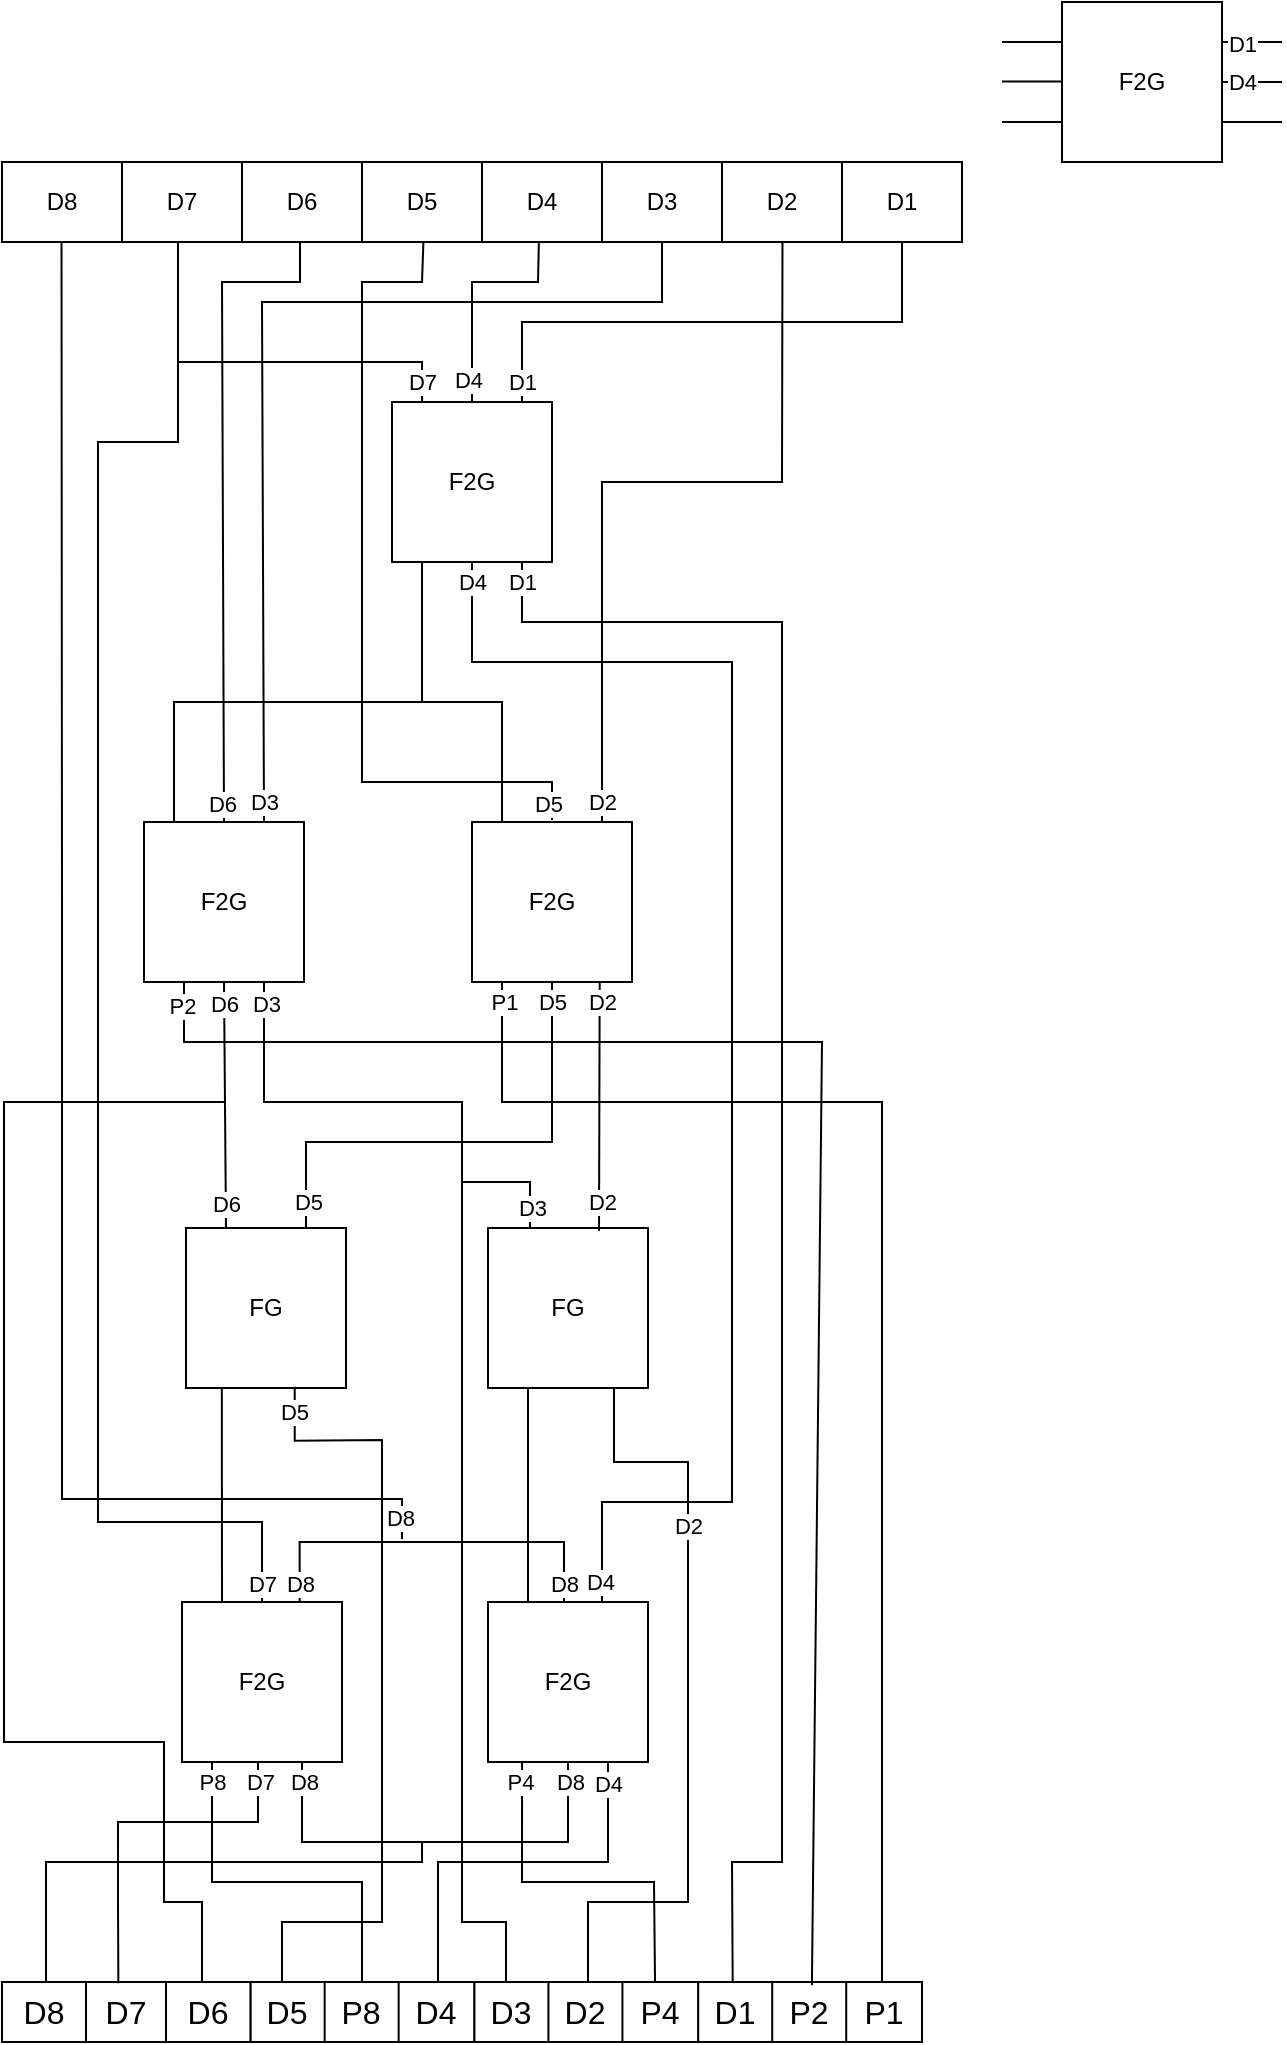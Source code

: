 <mxfile version="25.0.3">
  <diagram name="Page-1" id="fNQSDi-6R5eK7XQsokTD">
    <mxGraphModel dx="1235" dy="681" grid="1" gridSize="10" guides="1" tooltips="1" connect="1" arrows="1" fold="1" page="1" pageScale="1" pageWidth="850" pageHeight="1100" math="0" shadow="0">
      <root>
        <mxCell id="0" />
        <mxCell id="1" parent="0" />
        <mxCell id="G0EZGJF396JuAqTIfjui-15" value="" style="group" vertex="1" connectable="0" parent="1">
          <mxGeometry x="650" y="40" width="140" height="80" as="geometry" />
        </mxCell>
        <mxCell id="G0EZGJF396JuAqTIfjui-11" value="" style="group" vertex="1" connectable="0" parent="G0EZGJF396JuAqTIfjui-15">
          <mxGeometry x="30" width="110" height="80" as="geometry" />
        </mxCell>
        <mxCell id="G0EZGJF396JuAqTIfjui-8" value="" style="group" vertex="1" connectable="0" parent="G0EZGJF396JuAqTIfjui-11">
          <mxGeometry width="110" height="80" as="geometry" />
        </mxCell>
        <mxCell id="G0EZGJF396JuAqTIfjui-1" value="F2G" style="whiteSpace=wrap;html=1;aspect=fixed;" vertex="1" parent="G0EZGJF396JuAqTIfjui-8">
          <mxGeometry width="80" height="80" as="geometry" />
        </mxCell>
        <mxCell id="G0EZGJF396JuAqTIfjui-7" value="" style="endArrow=none;html=1;rounded=0;exitX=1;exitY=0.25;exitDx=0;exitDy=0;" edge="1" parent="G0EZGJF396JuAqTIfjui-8" source="G0EZGJF396JuAqTIfjui-1">
          <mxGeometry width="50" height="50" relative="1" as="geometry">
            <mxPoint x="130" y="100" as="sourcePoint" />
            <mxPoint x="110" y="20" as="targetPoint" />
          </mxGeometry>
        </mxCell>
        <mxCell id="G0EZGJF396JuAqTIfjui-22" value="D1" style="edgeLabel;html=1;align=center;verticalAlign=middle;resizable=0;points=[];" vertex="1" connectable="0" parent="G0EZGJF396JuAqTIfjui-7">
          <mxGeometry x="-0.195" y="-1" relative="1" as="geometry">
            <mxPoint x="-2" as="offset" />
          </mxGeometry>
        </mxCell>
        <mxCell id="G0EZGJF396JuAqTIfjui-9" value="" style="endArrow=none;html=1;rounded=0;exitX=1;exitY=0.75;exitDx=0;exitDy=0;" edge="1" parent="G0EZGJF396JuAqTIfjui-11" source="G0EZGJF396JuAqTIfjui-1">
          <mxGeometry width="50" height="50" relative="1" as="geometry">
            <mxPoint x="150" y="100" as="sourcePoint" />
            <mxPoint x="110" y="60" as="targetPoint" />
          </mxGeometry>
        </mxCell>
        <mxCell id="G0EZGJF396JuAqTIfjui-10" value="" style="endArrow=none;html=1;rounded=0;exitX=1;exitY=0.5;exitDx=0;exitDy=0;" edge="1" parent="G0EZGJF396JuAqTIfjui-11" source="G0EZGJF396JuAqTIfjui-1">
          <mxGeometry width="50" height="50" relative="1" as="geometry">
            <mxPoint x="150" y="100" as="sourcePoint" />
            <mxPoint x="110" y="40" as="targetPoint" />
          </mxGeometry>
        </mxCell>
        <mxCell id="G0EZGJF396JuAqTIfjui-23" value="D4" style="edgeLabel;html=1;align=center;verticalAlign=middle;resizable=0;points=[];" vertex="1" connectable="0" parent="G0EZGJF396JuAqTIfjui-10">
          <mxGeometry x="0.072" relative="1" as="geometry">
            <mxPoint x="-6" as="offset" />
          </mxGeometry>
        </mxCell>
        <mxCell id="G0EZGJF396JuAqTIfjui-12" value="" style="endArrow=none;html=1;rounded=0;entryX=0;entryY=0.25;entryDx=0;entryDy=0;" edge="1" parent="G0EZGJF396JuAqTIfjui-15" target="G0EZGJF396JuAqTIfjui-1">
          <mxGeometry width="50" height="50" relative="1" as="geometry">
            <mxPoint y="20" as="sourcePoint" />
            <mxPoint x="20" y="15" as="targetPoint" />
          </mxGeometry>
        </mxCell>
        <mxCell id="G0EZGJF396JuAqTIfjui-13" value="" style="endArrow=none;html=1;rounded=0;entryX=0;entryY=0.25;entryDx=0;entryDy=0;" edge="1" parent="G0EZGJF396JuAqTIfjui-15">
          <mxGeometry width="50" height="50" relative="1" as="geometry">
            <mxPoint y="39.71" as="sourcePoint" />
            <mxPoint x="30" y="39.71" as="targetPoint" />
          </mxGeometry>
        </mxCell>
        <mxCell id="G0EZGJF396JuAqTIfjui-14" value="" style="endArrow=none;html=1;rounded=0;entryX=0;entryY=0.25;entryDx=0;entryDy=0;" edge="1" parent="G0EZGJF396JuAqTIfjui-15">
          <mxGeometry width="50" height="50" relative="1" as="geometry">
            <mxPoint y="60" as="sourcePoint" />
            <mxPoint x="30" y="60" as="targetPoint" />
          </mxGeometry>
        </mxCell>
        <mxCell id="G0EZGJF396JuAqTIfjui-109" value="" style="group" vertex="1" connectable="0" parent="1">
          <mxGeometry x="150" y="1030" width="460" height="30" as="geometry" />
        </mxCell>
        <mxCell id="G0EZGJF396JuAqTIfjui-95" value="" style="group" vertex="1" connectable="0" parent="G0EZGJF396JuAqTIfjui-109">
          <mxGeometry width="348.108" height="30" as="geometry" />
        </mxCell>
        <mxCell id="G0EZGJF396JuAqTIfjui-81" value="" style="group" vertex="1" connectable="0" parent="G0EZGJF396JuAqTIfjui-95">
          <mxGeometry width="236.216" height="30" as="geometry" />
        </mxCell>
        <mxCell id="G0EZGJF396JuAqTIfjui-42" value="" style="shape=table;startSize=0;container=1;collapsible=0;childLayout=tableLayout;fontSize=16;" vertex="1" parent="G0EZGJF396JuAqTIfjui-81">
          <mxGeometry width="124.324" height="30" as="geometry" />
        </mxCell>
        <mxCell id="G0EZGJF396JuAqTIfjui-43" value="" style="shape=tableRow;horizontal=0;startSize=0;swimlaneHead=0;swimlaneBody=0;strokeColor=inherit;top=0;left=0;bottom=0;right=0;collapsible=0;dropTarget=0;fillColor=none;points=[[0,0.5],[1,0.5]];portConstraint=eastwest;fontSize=16;" vertex="1" parent="G0EZGJF396JuAqTIfjui-42">
          <mxGeometry width="124.324" height="30" as="geometry" />
        </mxCell>
        <mxCell id="G0EZGJF396JuAqTIfjui-44" value="D8" style="shape=partialRectangle;html=1;whiteSpace=wrap;connectable=0;strokeColor=inherit;overflow=hidden;fillColor=none;top=0;left=0;bottom=0;right=0;pointerEvents=1;fontSize=16;" vertex="1" parent="G0EZGJF396JuAqTIfjui-43">
          <mxGeometry width="42" height="30" as="geometry">
            <mxRectangle width="42" height="30" as="alternateBounds" />
          </mxGeometry>
        </mxCell>
        <mxCell id="G0EZGJF396JuAqTIfjui-45" value="D7" style="shape=partialRectangle;html=1;whiteSpace=wrap;connectable=0;strokeColor=inherit;overflow=hidden;fillColor=none;top=0;left=0;bottom=0;right=0;pointerEvents=1;fontSize=16;" vertex="1" parent="G0EZGJF396JuAqTIfjui-43">
          <mxGeometry x="42" width="40" height="30" as="geometry">
            <mxRectangle width="40" height="30" as="alternateBounds" />
          </mxGeometry>
        </mxCell>
        <mxCell id="G0EZGJF396JuAqTIfjui-46" value="D6" style="shape=partialRectangle;html=1;whiteSpace=wrap;connectable=0;strokeColor=inherit;overflow=hidden;fillColor=none;top=0;left=0;bottom=0;right=0;pointerEvents=1;fontSize=16;" vertex="1" parent="G0EZGJF396JuAqTIfjui-43">
          <mxGeometry x="82" width="42" height="30" as="geometry">
            <mxRectangle width="42" height="30" as="alternateBounds" />
          </mxGeometry>
        </mxCell>
        <mxCell id="G0EZGJF396JuAqTIfjui-68" value="" style="shape=table;startSize=0;container=1;collapsible=0;childLayout=tableLayout;fontSize=16;" vertex="1" parent="G0EZGJF396JuAqTIfjui-81">
          <mxGeometry x="124.324" width="111.892" height="30" as="geometry" />
        </mxCell>
        <mxCell id="G0EZGJF396JuAqTIfjui-69" value="" style="shape=tableRow;horizontal=0;startSize=0;swimlaneHead=0;swimlaneBody=0;strokeColor=inherit;top=0;left=0;bottom=0;right=0;collapsible=0;dropTarget=0;fillColor=none;points=[[0,0.5],[1,0.5]];portConstraint=eastwest;fontSize=16;" vertex="1" parent="G0EZGJF396JuAqTIfjui-68">
          <mxGeometry width="111.892" height="30" as="geometry" />
        </mxCell>
        <mxCell id="G0EZGJF396JuAqTIfjui-70" value="D5" style="shape=partialRectangle;html=1;whiteSpace=wrap;connectable=0;strokeColor=inherit;overflow=hidden;fillColor=none;top=0;left=0;bottom=0;right=0;pointerEvents=1;fontSize=16;" vertex="1" parent="G0EZGJF396JuAqTIfjui-69">
          <mxGeometry width="37" height="30" as="geometry">
            <mxRectangle width="37" height="30" as="alternateBounds" />
          </mxGeometry>
        </mxCell>
        <mxCell id="G0EZGJF396JuAqTIfjui-71" value="P8" style="shape=partialRectangle;html=1;whiteSpace=wrap;connectable=0;strokeColor=inherit;overflow=hidden;fillColor=none;top=0;left=0;bottom=0;right=0;pointerEvents=1;fontSize=16;" vertex="1" parent="G0EZGJF396JuAqTIfjui-69">
          <mxGeometry x="37" width="37" height="30" as="geometry">
            <mxRectangle width="37" height="30" as="alternateBounds" />
          </mxGeometry>
        </mxCell>
        <mxCell id="G0EZGJF396JuAqTIfjui-72" value="D4" style="shape=partialRectangle;html=1;whiteSpace=wrap;connectable=0;strokeColor=inherit;overflow=hidden;fillColor=none;top=0;left=0;bottom=0;right=0;pointerEvents=1;fontSize=16;" vertex="1" parent="G0EZGJF396JuAqTIfjui-69">
          <mxGeometry x="74" width="38" height="30" as="geometry">
            <mxRectangle width="38" height="30" as="alternateBounds" />
          </mxGeometry>
        </mxCell>
        <mxCell id="G0EZGJF396JuAqTIfjui-82" value="" style="shape=table;startSize=0;container=1;collapsible=0;childLayout=tableLayout;fontSize=16;" vertex="1" parent="G0EZGJF396JuAqTIfjui-95">
          <mxGeometry x="236.216" width="111.892" height="30" as="geometry" />
        </mxCell>
        <mxCell id="G0EZGJF396JuAqTIfjui-83" value="" style="shape=tableRow;horizontal=0;startSize=0;swimlaneHead=0;swimlaneBody=0;strokeColor=inherit;top=0;left=0;bottom=0;right=0;collapsible=0;dropTarget=0;fillColor=none;points=[[0,0.5],[1,0.5]];portConstraint=eastwest;fontSize=16;" vertex="1" parent="G0EZGJF396JuAqTIfjui-82">
          <mxGeometry width="111.892" height="30" as="geometry" />
        </mxCell>
        <mxCell id="G0EZGJF396JuAqTIfjui-84" value="D3" style="shape=partialRectangle;html=1;whiteSpace=wrap;connectable=0;strokeColor=inherit;overflow=hidden;fillColor=none;top=0;left=0;bottom=0;right=0;pointerEvents=1;fontSize=16;" vertex="1" parent="G0EZGJF396JuAqTIfjui-83">
          <mxGeometry width="37" height="30" as="geometry">
            <mxRectangle width="37" height="30" as="alternateBounds" />
          </mxGeometry>
        </mxCell>
        <mxCell id="G0EZGJF396JuAqTIfjui-85" value="D2" style="shape=partialRectangle;html=1;whiteSpace=wrap;connectable=0;strokeColor=inherit;overflow=hidden;fillColor=none;top=0;left=0;bottom=0;right=0;pointerEvents=1;fontSize=16;" vertex="1" parent="G0EZGJF396JuAqTIfjui-83">
          <mxGeometry x="37" width="37" height="30" as="geometry">
            <mxRectangle width="37" height="30" as="alternateBounds" />
          </mxGeometry>
        </mxCell>
        <mxCell id="G0EZGJF396JuAqTIfjui-86" value="P4" style="shape=partialRectangle;html=1;whiteSpace=wrap;connectable=0;strokeColor=inherit;overflow=hidden;fillColor=none;top=0;left=0;bottom=0;right=0;pointerEvents=1;fontSize=16;" vertex="1" parent="G0EZGJF396JuAqTIfjui-83">
          <mxGeometry x="74" width="38" height="30" as="geometry">
            <mxRectangle width="38" height="30" as="alternateBounds" />
          </mxGeometry>
        </mxCell>
        <mxCell id="G0EZGJF396JuAqTIfjui-96" value="" style="shape=table;startSize=0;container=1;collapsible=0;childLayout=tableLayout;fontSize=16;" vertex="1" parent="G0EZGJF396JuAqTIfjui-109">
          <mxGeometry x="348.108" width="111.892" height="30" as="geometry" />
        </mxCell>
        <mxCell id="G0EZGJF396JuAqTIfjui-97" value="" style="shape=tableRow;horizontal=0;startSize=0;swimlaneHead=0;swimlaneBody=0;strokeColor=inherit;top=0;left=0;bottom=0;right=0;collapsible=0;dropTarget=0;fillColor=none;points=[[0,0.5],[1,0.5]];portConstraint=eastwest;fontSize=16;" vertex="1" parent="G0EZGJF396JuAqTIfjui-96">
          <mxGeometry width="111.892" height="30" as="geometry" />
        </mxCell>
        <mxCell id="G0EZGJF396JuAqTIfjui-98" value="D1" style="shape=partialRectangle;html=1;whiteSpace=wrap;connectable=0;strokeColor=inherit;overflow=hidden;fillColor=none;top=0;left=0;bottom=0;right=0;pointerEvents=1;fontSize=16;" vertex="1" parent="G0EZGJF396JuAqTIfjui-97">
          <mxGeometry width="37" height="30" as="geometry">
            <mxRectangle width="37" height="30" as="alternateBounds" />
          </mxGeometry>
        </mxCell>
        <mxCell id="G0EZGJF396JuAqTIfjui-99" value="P2" style="shape=partialRectangle;html=1;whiteSpace=wrap;connectable=0;strokeColor=inherit;overflow=hidden;fillColor=none;top=0;left=0;bottom=0;right=0;pointerEvents=1;fontSize=16;" vertex="1" parent="G0EZGJF396JuAqTIfjui-97">
          <mxGeometry x="37" width="37" height="30" as="geometry">
            <mxRectangle width="37" height="30" as="alternateBounds" />
          </mxGeometry>
        </mxCell>
        <mxCell id="G0EZGJF396JuAqTIfjui-100" value="P1" style="shape=partialRectangle;html=1;whiteSpace=wrap;connectable=0;strokeColor=inherit;overflow=hidden;fillColor=none;top=0;left=0;bottom=0;right=0;pointerEvents=1;fontSize=16;" vertex="1" parent="G0EZGJF396JuAqTIfjui-97">
          <mxGeometry x="74" width="38" height="30" as="geometry">
            <mxRectangle width="38" height="30" as="alternateBounds" />
          </mxGeometry>
        </mxCell>
        <mxCell id="G0EZGJF396JuAqTIfjui-124" value="" style="group" vertex="1" connectable="0" parent="1">
          <mxGeometry x="345" y="210" width="80" height="140" as="geometry" />
        </mxCell>
        <mxCell id="G0EZGJF396JuAqTIfjui-114" value="" style="group" vertex="1" connectable="0" parent="G0EZGJF396JuAqTIfjui-124">
          <mxGeometry width="80" height="110" as="geometry" />
        </mxCell>
        <mxCell id="G0EZGJF396JuAqTIfjui-112" value="F2G" style="whiteSpace=wrap;html=1;aspect=fixed;" vertex="1" parent="G0EZGJF396JuAqTIfjui-114">
          <mxGeometry y="30" width="80" height="80" as="geometry" />
        </mxCell>
        <mxCell id="G0EZGJF396JuAqTIfjui-117" value="" style="endArrow=none;html=1;rounded=0;" edge="1" parent="G0EZGJF396JuAqTIfjui-114">
          <mxGeometry width="50" height="50" relative="1" as="geometry">
            <mxPoint x="65" y="30" as="sourcePoint" />
            <mxPoint x="65" as="targetPoint" />
          </mxGeometry>
        </mxCell>
        <mxCell id="G0EZGJF396JuAqTIfjui-125" value="D1" style="edgeLabel;html=1;align=center;verticalAlign=middle;resizable=0;points=[];" vertex="1" connectable="0" parent="G0EZGJF396JuAqTIfjui-117">
          <mxGeometry x="-0.147" y="-1" relative="1" as="geometry">
            <mxPoint x="-1" y="3" as="offset" />
          </mxGeometry>
        </mxCell>
        <mxCell id="G0EZGJF396JuAqTIfjui-121" value="" style="endArrow=none;html=1;rounded=0;" edge="1" parent="G0EZGJF396JuAqTIfjui-124">
          <mxGeometry width="50" height="50" relative="1" as="geometry">
            <mxPoint x="15" y="140" as="sourcePoint" />
            <mxPoint x="15" y="110" as="targetPoint" />
          </mxGeometry>
        </mxCell>
        <mxCell id="G0EZGJF396JuAqTIfjui-123" value="" style="endArrow=none;html=1;rounded=0;exitX=0.154;exitY=0.003;exitDx=0;exitDy=0;exitPerimeter=0;" edge="1" parent="G0EZGJF396JuAqTIfjui-124" source="G0EZGJF396JuAqTIfjui-97">
          <mxGeometry width="50" height="50" relative="1" as="geometry">
            <mxPoint x="65" y="140" as="sourcePoint" />
            <mxPoint x="65" y="110" as="targetPoint" />
            <Array as="points">
              <mxPoint x="170" y="760" />
              <mxPoint x="195" y="760" />
              <mxPoint x="195" y="410" />
              <mxPoint x="195" y="140" />
              <mxPoint x="65" y="140" />
            </Array>
          </mxGeometry>
        </mxCell>
        <mxCell id="G0EZGJF396JuAqTIfjui-128" value="D1" style="edgeLabel;html=1;align=center;verticalAlign=middle;resizable=0;points=[];" vertex="1" connectable="0" parent="G0EZGJF396JuAqTIfjui-123">
          <mxGeometry x="-0.032" y="1" relative="1" as="geometry">
            <mxPoint x="-129" y="-307" as="offset" />
          </mxGeometry>
        </mxCell>
        <mxCell id="G0EZGJF396JuAqTIfjui-145" value="" style="group" vertex="1" connectable="0" parent="1">
          <mxGeometry x="385" y="420" width="80" height="140" as="geometry" />
        </mxCell>
        <mxCell id="G0EZGJF396JuAqTIfjui-146" value="" style="group" vertex="1" connectable="0" parent="G0EZGJF396JuAqTIfjui-145">
          <mxGeometry width="80" height="110" as="geometry" />
        </mxCell>
        <mxCell id="G0EZGJF396JuAqTIfjui-147" value="F2G" style="whiteSpace=wrap;html=1;aspect=fixed;" vertex="1" parent="G0EZGJF396JuAqTIfjui-146">
          <mxGeometry y="30" width="80" height="80" as="geometry" />
        </mxCell>
        <mxCell id="G0EZGJF396JuAqTIfjui-149" value="" style="endArrow=none;html=1;rounded=0;" edge="1" parent="G0EZGJF396JuAqTIfjui-146">
          <mxGeometry width="50" height="50" relative="1" as="geometry">
            <mxPoint x="65" y="30" as="sourcePoint" />
            <mxPoint x="65" as="targetPoint" />
          </mxGeometry>
        </mxCell>
        <mxCell id="G0EZGJF396JuAqTIfjui-150" value="D2" style="edgeLabel;html=1;align=center;verticalAlign=middle;resizable=0;points=[];" vertex="1" connectable="0" parent="G0EZGJF396JuAqTIfjui-149">
          <mxGeometry x="-0.147" y="-1" relative="1" as="geometry">
            <mxPoint x="-1" y="3" as="offset" />
          </mxGeometry>
        </mxCell>
        <mxCell id="G0EZGJF396JuAqTIfjui-153" value="" style="endArrow=none;html=1;rounded=0;" edge="1" parent="G0EZGJF396JuAqTIfjui-145">
          <mxGeometry width="50" height="50" relative="1" as="geometry">
            <mxPoint x="205" y="610" as="sourcePoint" />
            <mxPoint x="15" y="110" as="targetPoint" />
            <Array as="points">
              <mxPoint x="205" y="170" />
              <mxPoint x="15" y="170" />
            </Array>
          </mxGeometry>
        </mxCell>
        <mxCell id="G0EZGJF396JuAqTIfjui-166" value="P1" style="edgeLabel;html=1;align=center;verticalAlign=middle;resizable=0;points=[];" vertex="1" connectable="0" parent="G0EZGJF396JuAqTIfjui-153">
          <mxGeometry x="0.384" y="1" relative="1" as="geometry">
            <mxPoint x="-152" y="-51" as="offset" />
          </mxGeometry>
        </mxCell>
        <mxCell id="G0EZGJF396JuAqTIfjui-160" value="" style="group" vertex="1" connectable="0" parent="1">
          <mxGeometry x="220" y="350" width="180" height="240" as="geometry" />
        </mxCell>
        <mxCell id="G0EZGJF396JuAqTIfjui-131" value="" style="group" vertex="1" connectable="0" parent="G0EZGJF396JuAqTIfjui-160">
          <mxGeometry x="1" y="70" width="80" height="140" as="geometry" />
        </mxCell>
        <mxCell id="G0EZGJF396JuAqTIfjui-132" value="" style="group" vertex="1" connectable="0" parent="G0EZGJF396JuAqTIfjui-131">
          <mxGeometry width="80" height="110" as="geometry" />
        </mxCell>
        <mxCell id="G0EZGJF396JuAqTIfjui-133" value="F2G" style="whiteSpace=wrap;html=1;aspect=fixed;" vertex="1" parent="G0EZGJF396JuAqTIfjui-132">
          <mxGeometry y="30" width="80" height="80" as="geometry" />
        </mxCell>
        <mxCell id="G0EZGJF396JuAqTIfjui-158" value="" style="endArrow=none;html=1;rounded=0;" edge="1" parent="G0EZGJF396JuAqTIfjui-160">
          <mxGeometry width="50" height="50" relative="1" as="geometry">
            <mxPoint x="16" y="100" as="sourcePoint" />
            <mxPoint x="140" as="targetPoint" />
            <Array as="points">
              <mxPoint x="16" y="40" />
              <mxPoint x="140" y="40" />
            </Array>
          </mxGeometry>
        </mxCell>
        <mxCell id="G0EZGJF396JuAqTIfjui-205" value="" style="endArrow=none;html=1;rounded=0;entryX=0.75;entryY=1;entryDx=0;entryDy=0;exitX=0.25;exitY=0;exitDx=0;exitDy=0;" edge="1" parent="G0EZGJF396JuAqTIfjui-160" target="G0EZGJF396JuAqTIfjui-133">
          <mxGeometry width="50" height="50" relative="1" as="geometry">
            <mxPoint x="194" y="303" as="sourcePoint" />
            <mxPoint x="62" y="180" as="targetPoint" />
            <Array as="points">
              <mxPoint x="194" y="280" />
              <mxPoint x="160" y="280" />
              <mxPoint x="160" y="240" />
              <mxPoint x="61" y="240" />
            </Array>
          </mxGeometry>
        </mxCell>
        <mxCell id="G0EZGJF396JuAqTIfjui-211" value="D3" style="edgeLabel;html=1;align=center;verticalAlign=middle;resizable=0;points=[];" vertex="1" connectable="0" parent="G0EZGJF396JuAqTIfjui-205">
          <mxGeometry x="0.915" relative="1" as="geometry">
            <mxPoint x="1" as="offset" />
          </mxGeometry>
        </mxCell>
        <mxCell id="G0EZGJF396JuAqTIfjui-334" value="D3" style="edgeLabel;html=1;align=center;verticalAlign=middle;resizable=0;points=[];" vertex="1" connectable="0" parent="G0EZGJF396JuAqTIfjui-205">
          <mxGeometry x="-0.92" y="-1" relative="1" as="geometry">
            <mxPoint as="offset" />
          </mxGeometry>
        </mxCell>
        <mxCell id="G0EZGJF396JuAqTIfjui-247" value="" style="endArrow=none;html=1;rounded=0;exitX=0.5;exitY=0;exitDx=0;exitDy=0;" edge="1" parent="G0EZGJF396JuAqTIfjui-160" source="G0EZGJF396JuAqTIfjui-229">
          <mxGeometry width="50" height="50" relative="1" as="geometry">
            <mxPoint x="58" y="490" as="sourcePoint" />
            <mxPoint x="18" y="-130" as="targetPoint" />
            <Array as="points">
              <mxPoint x="60" y="450" />
              <mxPoint x="-22" y="450" />
              <mxPoint x="-22" y="270" />
              <mxPoint x="-22" y="40" />
              <mxPoint x="-22" y="-90" />
              <mxPoint x="18" y="-90" />
            </Array>
          </mxGeometry>
        </mxCell>
        <mxCell id="G0EZGJF396JuAqTIfjui-350" value="D7" style="edgeLabel;html=1;align=center;verticalAlign=middle;resizable=0;points=[];" vertex="1" connectable="0" parent="G0EZGJF396JuAqTIfjui-247">
          <mxGeometry x="-0.976" relative="1" as="geometry">
            <mxPoint as="offset" />
          </mxGeometry>
        </mxCell>
        <mxCell id="G0EZGJF396JuAqTIfjui-162" value="" style="endArrow=none;html=1;rounded=0;" edge="1" parent="1">
          <mxGeometry width="50" height="50" relative="1" as="geometry">
            <mxPoint x="400" y="450" as="sourcePoint" />
            <mxPoint x="360" y="390" as="targetPoint" />
            <Array as="points">
              <mxPoint x="400" y="390" />
            </Array>
          </mxGeometry>
        </mxCell>
        <mxCell id="G0EZGJF396JuAqTIfjui-185" value="" style="group" vertex="1" connectable="0" parent="1">
          <mxGeometry x="242" y="623" width="80" height="140" as="geometry" />
        </mxCell>
        <mxCell id="G0EZGJF396JuAqTIfjui-180" value="FG" style="whiteSpace=wrap;html=1;aspect=fixed;" vertex="1" parent="G0EZGJF396JuAqTIfjui-185">
          <mxGeometry y="30" width="80" height="80" as="geometry" />
        </mxCell>
        <mxCell id="G0EZGJF396JuAqTIfjui-190" value="" style="group" vertex="1" connectable="0" parent="1">
          <mxGeometry x="393" y="623" width="80" height="140" as="geometry" />
        </mxCell>
        <mxCell id="G0EZGJF396JuAqTIfjui-191" value="FG" style="whiteSpace=wrap;html=1;aspect=fixed;" vertex="1" parent="G0EZGJF396JuAqTIfjui-190">
          <mxGeometry y="30" width="80" height="80" as="geometry" />
        </mxCell>
        <mxCell id="G0EZGJF396JuAqTIfjui-194" value="" style="endArrow=none;html=1;rounded=0;" edge="1" parent="G0EZGJF396JuAqTIfjui-190">
          <mxGeometry width="50" height="50" relative="1" as="geometry">
            <mxPoint x="50" y="407" as="sourcePoint" />
            <mxPoint x="63" y="110" as="targetPoint" />
            <Array as="points">
              <mxPoint x="50" y="367" />
              <mxPoint x="70" y="367" />
              <mxPoint x="100" y="367" />
              <mxPoint x="100" y="347" />
              <mxPoint x="100" y="147" />
              <mxPoint x="63" y="147" />
            </Array>
          </mxGeometry>
        </mxCell>
        <mxCell id="G0EZGJF396JuAqTIfjui-209" value="D2" style="edgeLabel;html=1;align=center;verticalAlign=middle;resizable=0;points=[];" vertex="1" connectable="0" parent="G0EZGJF396JuAqTIfjui-194">
          <mxGeometry x="0.448" relative="1" as="geometry">
            <mxPoint as="offset" />
          </mxGeometry>
        </mxCell>
        <mxCell id="G0EZGJF396JuAqTIfjui-199" value="" style="endArrow=none;html=1;rounded=0;entryX=0.5;entryY=1;entryDx=0;entryDy=0;exitX=0.25;exitY=0;exitDx=0;exitDy=0;" edge="1" parent="1" source="G0EZGJF396JuAqTIfjui-180" target="G0EZGJF396JuAqTIfjui-133">
          <mxGeometry width="50" height="50" relative="1" as="geometry">
            <mxPoint x="240" y="600" as="sourcePoint" />
            <mxPoint x="290" y="550" as="targetPoint" />
          </mxGeometry>
        </mxCell>
        <mxCell id="G0EZGJF396JuAqTIfjui-210" value="D6" style="edgeLabel;html=1;align=center;verticalAlign=middle;resizable=0;points=[];" vertex="1" connectable="0" parent="G0EZGJF396JuAqTIfjui-199">
          <mxGeometry x="0.784" y="-1" relative="1" as="geometry">
            <mxPoint x="-1" y="-3" as="offset" />
          </mxGeometry>
        </mxCell>
        <mxCell id="G0EZGJF396JuAqTIfjui-336" value="D6" style="edgeLabel;html=1;align=center;verticalAlign=middle;resizable=0;points=[];" vertex="1" connectable="0" parent="G0EZGJF396JuAqTIfjui-199">
          <mxGeometry x="-0.805" relative="1" as="geometry">
            <mxPoint as="offset" />
          </mxGeometry>
        </mxCell>
        <mxCell id="G0EZGJF396JuAqTIfjui-202" value="" style="endArrow=none;html=1;rounded=0;entryX=0.5;entryY=1;entryDx=0;entryDy=0;exitX=0.75;exitY=0;exitDx=0;exitDy=0;" edge="1" parent="1" source="G0EZGJF396JuAqTIfjui-180" target="G0EZGJF396JuAqTIfjui-147">
          <mxGeometry width="50" height="50" relative="1" as="geometry">
            <mxPoint x="380" y="610" as="sourcePoint" />
            <mxPoint x="430" y="540" as="targetPoint" />
            <Array as="points">
              <mxPoint x="302" y="610" />
              <mxPoint x="425" y="610" />
            </Array>
          </mxGeometry>
        </mxCell>
        <mxCell id="G0EZGJF396JuAqTIfjui-203" value="D5" style="edgeLabel;html=1;align=center;verticalAlign=middle;resizable=0;points=[];" vertex="1" connectable="0" parent="G0EZGJF396JuAqTIfjui-202">
          <mxGeometry x="0.863" y="-1" relative="1" as="geometry">
            <mxPoint x="-1" y="-7" as="offset" />
          </mxGeometry>
        </mxCell>
        <mxCell id="G0EZGJF396JuAqTIfjui-335" value="D5" style="edgeLabel;html=1;align=center;verticalAlign=middle;resizable=0;points=[];" vertex="1" connectable="0" parent="G0EZGJF396JuAqTIfjui-202">
          <mxGeometry x="-0.863" y="-1" relative="1" as="geometry">
            <mxPoint y="4" as="offset" />
          </mxGeometry>
        </mxCell>
        <mxCell id="G0EZGJF396JuAqTIfjui-207" value="" style="endArrow=none;html=1;rounded=0;entryX=0.798;entryY=0.995;entryDx=0;entryDy=0;entryPerimeter=0;exitX=0.694;exitY=0.017;exitDx=0;exitDy=0;exitPerimeter=0;" edge="1" parent="1" source="G0EZGJF396JuAqTIfjui-191" target="G0EZGJF396JuAqTIfjui-147">
          <mxGeometry width="50" height="50" relative="1" as="geometry">
            <mxPoint x="449" y="650" as="sourcePoint" />
            <mxPoint x="450" y="530" as="targetPoint" />
          </mxGeometry>
        </mxCell>
        <mxCell id="G0EZGJF396JuAqTIfjui-208" value="D2" style="edgeLabel;html=1;align=center;verticalAlign=middle;resizable=0;points=[];" vertex="1" connectable="0" parent="G0EZGJF396JuAqTIfjui-207">
          <mxGeometry x="0.806" y="-1" relative="1" as="geometry">
            <mxPoint y="-2" as="offset" />
          </mxGeometry>
        </mxCell>
        <mxCell id="G0EZGJF396JuAqTIfjui-337" value="D2" style="edgeLabel;html=1;align=center;verticalAlign=middle;resizable=0;points=[];" vertex="1" connectable="0" parent="G0EZGJF396JuAqTIfjui-207">
          <mxGeometry x="-0.737" y="-1" relative="1" as="geometry">
            <mxPoint y="2" as="offset" />
          </mxGeometry>
        </mxCell>
        <mxCell id="G0EZGJF396JuAqTIfjui-213" value="" style="group" vertex="1" connectable="0" parent="1">
          <mxGeometry x="393" y="810" width="80" height="140" as="geometry" />
        </mxCell>
        <mxCell id="G0EZGJF396JuAqTIfjui-214" value="" style="group" vertex="1" connectable="0" parent="G0EZGJF396JuAqTIfjui-213">
          <mxGeometry width="80" height="110" as="geometry" />
        </mxCell>
        <mxCell id="G0EZGJF396JuAqTIfjui-215" value="F2G" style="whiteSpace=wrap;html=1;aspect=fixed;" vertex="1" parent="G0EZGJF396JuAqTIfjui-214">
          <mxGeometry y="30" width="80" height="80" as="geometry" />
        </mxCell>
        <mxCell id="G0EZGJF396JuAqTIfjui-248" value="" style="endArrow=none;html=1;rounded=0;exitX=0.75;exitY=0;exitDx=0;exitDy=0;entryX=0.5;entryY=0;entryDx=0;entryDy=0;" edge="1" parent="G0EZGJF396JuAqTIfjui-214">
          <mxGeometry width="50" height="50" relative="1" as="geometry">
            <mxPoint x="-94.18" y="30" as="sourcePoint" />
            <mxPoint x="38" y="30" as="targetPoint" />
            <Array as="points">
              <mxPoint x="-94.18" />
              <mxPoint x="15.82" />
              <mxPoint x="38" />
            </Array>
          </mxGeometry>
        </mxCell>
        <mxCell id="G0EZGJF396JuAqTIfjui-338" value="D8" style="edgeLabel;html=1;align=center;verticalAlign=middle;resizable=0;points=[];" vertex="1" connectable="0" parent="G0EZGJF396JuAqTIfjui-248">
          <mxGeometry x="0.898" relative="1" as="geometry">
            <mxPoint as="offset" />
          </mxGeometry>
        </mxCell>
        <mxCell id="G0EZGJF396JuAqTIfjui-339" value="D8" style="edgeLabel;html=1;align=center;verticalAlign=middle;resizable=0;points=[];" vertex="1" connectable="0" parent="G0EZGJF396JuAqTIfjui-248">
          <mxGeometry x="-0.905" relative="1" as="geometry">
            <mxPoint as="offset" />
          </mxGeometry>
        </mxCell>
        <mxCell id="G0EZGJF396JuAqTIfjui-227" value="" style="group" vertex="1" connectable="0" parent="1">
          <mxGeometry x="240" y="810" width="80" height="140" as="geometry" />
        </mxCell>
        <mxCell id="G0EZGJF396JuAqTIfjui-228" value="" style="group" vertex="1" connectable="0" parent="G0EZGJF396JuAqTIfjui-227">
          <mxGeometry width="80" height="110" as="geometry" />
        </mxCell>
        <mxCell id="G0EZGJF396JuAqTIfjui-229" value="F2G" style="whiteSpace=wrap;html=1;aspect=fixed;" vertex="1" parent="G0EZGJF396JuAqTIfjui-228">
          <mxGeometry y="30" width="80" height="80" as="geometry" />
        </mxCell>
        <mxCell id="G0EZGJF396JuAqTIfjui-236" value="" style="endArrow=none;html=1;rounded=0;" edge="1" parent="G0EZGJF396JuAqTIfjui-227">
          <mxGeometry width="50" height="50" relative="1" as="geometry">
            <mxPoint x="90" y="220" as="sourcePoint" />
            <mxPoint x="15" y="110" as="targetPoint" />
            <Array as="points">
              <mxPoint x="90" y="170" />
              <mxPoint x="15" y="170" />
              <mxPoint x="15" y="130" />
            </Array>
          </mxGeometry>
        </mxCell>
        <mxCell id="G0EZGJF396JuAqTIfjui-251" value="P8" style="edgeLabel;html=1;align=center;verticalAlign=middle;resizable=0;points=[];" vertex="1" connectable="0" parent="G0EZGJF396JuAqTIfjui-236">
          <mxGeometry x="-0.097" y="1" relative="1" as="geometry">
            <mxPoint x="-42" y="-51" as="offset" />
          </mxGeometry>
        </mxCell>
        <mxCell id="G0EZGJF396JuAqTIfjui-242" value="" style="endArrow=none;html=1;rounded=0;" edge="1" parent="1">
          <mxGeometry width="50" height="50" relative="1" as="geometry">
            <mxPoint x="450" y="840" as="sourcePoint" />
            <mxPoint x="385" y="320" as="targetPoint" />
            <Array as="points">
              <mxPoint x="450" y="790" />
              <mxPoint x="515" y="790" />
              <mxPoint x="515" y="370" />
              <mxPoint x="385" y="370" />
            </Array>
          </mxGeometry>
        </mxCell>
        <mxCell id="G0EZGJF396JuAqTIfjui-343" value="D4" style="edgeLabel;html=1;align=center;verticalAlign=middle;resizable=0;points=[];" vertex="1" connectable="0" parent="G0EZGJF396JuAqTIfjui-242">
          <mxGeometry x="0.984" relative="1" as="geometry">
            <mxPoint y="4" as="offset" />
          </mxGeometry>
        </mxCell>
        <mxCell id="G0EZGJF396JuAqTIfjui-344" value="D4" style="edgeLabel;html=1;align=center;verticalAlign=middle;resizable=0;points=[];" vertex="1" connectable="0" parent="G0EZGJF396JuAqTIfjui-242">
          <mxGeometry x="-0.967" y="1" relative="1" as="geometry">
            <mxPoint y="2" as="offset" />
          </mxGeometry>
        </mxCell>
        <mxCell id="G0EZGJF396JuAqTIfjui-244" value="" style="endArrow=none;html=1;rounded=0;entryX=0.224;entryY=1.002;entryDx=0;entryDy=0;exitX=0.25;exitY=0;exitDx=0;exitDy=0;entryPerimeter=0;" edge="1" parent="1" source="G0EZGJF396JuAqTIfjui-229" target="G0EZGJF396JuAqTIfjui-180">
          <mxGeometry width="50" height="50" relative="1" as="geometry">
            <mxPoint x="230" y="840" as="sourcePoint" />
            <mxPoint x="280" y="740" as="targetPoint" />
            <Array as="points" />
          </mxGeometry>
        </mxCell>
        <mxCell id="G0EZGJF396JuAqTIfjui-301" value="" style="shape=table;startSize=0;container=1;collapsible=0;childLayout=tableLayout;" vertex="1" parent="1">
          <mxGeometry x="150" y="120" width="480" height="40" as="geometry" />
        </mxCell>
        <mxCell id="G0EZGJF396JuAqTIfjui-302" value="" style="shape=tableRow;horizontal=0;startSize=0;swimlaneHead=0;swimlaneBody=0;strokeColor=inherit;top=0;left=0;bottom=0;right=0;collapsible=0;dropTarget=0;fillColor=none;points=[[0,0.5],[1,0.5]];portConstraint=eastwest;" vertex="1" parent="G0EZGJF396JuAqTIfjui-301">
          <mxGeometry width="480" height="40" as="geometry" />
        </mxCell>
        <mxCell id="G0EZGJF396JuAqTIfjui-303" value="D8" style="shape=partialRectangle;html=1;whiteSpace=wrap;connectable=0;strokeColor=inherit;overflow=hidden;fillColor=none;top=0;left=0;bottom=0;right=0;pointerEvents=1;" vertex="1" parent="G0EZGJF396JuAqTIfjui-302">
          <mxGeometry width="60" height="40" as="geometry">
            <mxRectangle width="60" height="40" as="alternateBounds" />
          </mxGeometry>
        </mxCell>
        <mxCell id="G0EZGJF396JuAqTIfjui-304" value="D7" style="shape=partialRectangle;html=1;whiteSpace=wrap;connectable=0;strokeColor=inherit;overflow=hidden;fillColor=none;top=0;left=0;bottom=0;right=0;pointerEvents=1;" vertex="1" parent="G0EZGJF396JuAqTIfjui-302">
          <mxGeometry x="60" width="60" height="40" as="geometry">
            <mxRectangle width="60" height="40" as="alternateBounds" />
          </mxGeometry>
        </mxCell>
        <mxCell id="G0EZGJF396JuAqTIfjui-305" value="D6" style="shape=partialRectangle;html=1;whiteSpace=wrap;connectable=0;strokeColor=inherit;overflow=hidden;fillColor=none;top=0;left=0;bottom=0;right=0;pointerEvents=1;" vertex="1" parent="G0EZGJF396JuAqTIfjui-302">
          <mxGeometry x="120" width="60" height="40" as="geometry">
            <mxRectangle width="60" height="40" as="alternateBounds" />
          </mxGeometry>
        </mxCell>
        <mxCell id="G0EZGJF396JuAqTIfjui-306" value="D5" style="shape=partialRectangle;html=1;whiteSpace=wrap;connectable=0;strokeColor=inherit;overflow=hidden;fillColor=none;top=0;left=0;bottom=0;right=0;pointerEvents=1;" vertex="1" parent="G0EZGJF396JuAqTIfjui-302">
          <mxGeometry x="180" width="60" height="40" as="geometry">
            <mxRectangle width="60" height="40" as="alternateBounds" />
          </mxGeometry>
        </mxCell>
        <mxCell id="G0EZGJF396JuAqTIfjui-307" value="D4" style="shape=partialRectangle;html=1;whiteSpace=wrap;connectable=0;strokeColor=inherit;overflow=hidden;fillColor=none;top=0;left=0;bottom=0;right=0;pointerEvents=1;" vertex="1" parent="G0EZGJF396JuAqTIfjui-302">
          <mxGeometry x="240" width="60" height="40" as="geometry">
            <mxRectangle width="60" height="40" as="alternateBounds" />
          </mxGeometry>
        </mxCell>
        <mxCell id="G0EZGJF396JuAqTIfjui-308" value="D3" style="shape=partialRectangle;html=1;whiteSpace=wrap;connectable=0;strokeColor=inherit;overflow=hidden;fillColor=none;top=0;left=0;bottom=0;right=0;pointerEvents=1;" vertex="1" parent="G0EZGJF396JuAqTIfjui-302">
          <mxGeometry x="300" width="60" height="40" as="geometry">
            <mxRectangle width="60" height="40" as="alternateBounds" />
          </mxGeometry>
        </mxCell>
        <mxCell id="G0EZGJF396JuAqTIfjui-309" value="D2" style="shape=partialRectangle;html=1;whiteSpace=wrap;connectable=0;strokeColor=inherit;overflow=hidden;fillColor=none;top=0;left=0;bottom=0;right=0;pointerEvents=1;" vertex="1" parent="G0EZGJF396JuAqTIfjui-302">
          <mxGeometry x="360" width="60" height="40" as="geometry">
            <mxRectangle width="60" height="40" as="alternateBounds" />
          </mxGeometry>
        </mxCell>
        <mxCell id="G0EZGJF396JuAqTIfjui-310" value="D1" style="shape=partialRectangle;html=1;whiteSpace=wrap;connectable=0;strokeColor=inherit;overflow=hidden;fillColor=none;top=0;left=0;bottom=0;right=0;pointerEvents=1;" vertex="1" parent="G0EZGJF396JuAqTIfjui-302">
          <mxGeometry x="420" width="60" height="40" as="geometry">
            <mxRectangle width="60" height="40" as="alternateBounds" />
          </mxGeometry>
        </mxCell>
        <mxCell id="G0EZGJF396JuAqTIfjui-313" value="" style="endArrow=none;html=1;rounded=0;" edge="1" parent="1">
          <mxGeometry width="50" height="50" relative="1" as="geometry">
            <mxPoint x="410" y="210" as="sourcePoint" />
            <mxPoint x="600" y="160" as="targetPoint" />
            <Array as="points">
              <mxPoint x="410" y="200" />
              <mxPoint x="600" y="200" />
            </Array>
          </mxGeometry>
        </mxCell>
        <mxCell id="G0EZGJF396JuAqTIfjui-314" value="" style="endArrow=none;html=1;rounded=0;entryX=0.813;entryY=1.011;entryDx=0;entryDy=0;entryPerimeter=0;" edge="1" parent="1" target="G0EZGJF396JuAqTIfjui-302">
          <mxGeometry width="50" height="50" relative="1" as="geometry">
            <mxPoint x="450" y="420" as="sourcePoint" />
            <mxPoint x="430" y="280" as="targetPoint" />
            <Array as="points">
              <mxPoint x="450" y="280" />
              <mxPoint x="540" y="280" />
            </Array>
          </mxGeometry>
        </mxCell>
        <mxCell id="G0EZGJF396JuAqTIfjui-320" value="" style="endArrow=none;html=1;rounded=0;exitX=0.75;exitY=0;exitDx=0;exitDy=0;" edge="1" parent="1" source="G0EZGJF396JuAqTIfjui-133">
          <mxGeometry width="50" height="50" relative="1" as="geometry">
            <mxPoint x="430" y="210" as="sourcePoint" />
            <mxPoint x="480" y="160" as="targetPoint" />
            <Array as="points">
              <mxPoint x="280" y="190" />
              <mxPoint x="480" y="190" />
            </Array>
          </mxGeometry>
        </mxCell>
        <mxCell id="G0EZGJF396JuAqTIfjui-321" value="D3" style="edgeLabel;html=1;align=center;verticalAlign=middle;resizable=0;points=[];" vertex="1" connectable="0" parent="G0EZGJF396JuAqTIfjui-320">
          <mxGeometry x="-0.96" relative="1" as="geometry">
            <mxPoint as="offset" />
          </mxGeometry>
        </mxCell>
        <mxCell id="G0EZGJF396JuAqTIfjui-322" value="" style="endArrow=none;html=1;rounded=0;entryX=0.556;entryY=0.961;entryDx=0;entryDy=0;entryPerimeter=0;exitX=0.5;exitY=0;exitDx=0;exitDy=0;" edge="1" parent="1" source="G0EZGJF396JuAqTIfjui-112">
          <mxGeometry width="50" height="50" relative="1" as="geometry">
            <mxPoint x="400" y="210" as="sourcePoint" />
            <mxPoint x="418.44" y="160" as="targetPoint" />
            <Array as="points">
              <mxPoint x="385" y="180" />
              <mxPoint x="418" y="180" />
            </Array>
          </mxGeometry>
        </mxCell>
        <mxCell id="G0EZGJF396JuAqTIfjui-340" value="D4" style="edgeLabel;html=1;align=center;verticalAlign=middle;resizable=0;points=[];" vertex="1" connectable="0" parent="G0EZGJF396JuAqTIfjui-322">
          <mxGeometry x="-0.803" y="2" relative="1" as="geometry">
            <mxPoint as="offset" />
          </mxGeometry>
        </mxCell>
        <mxCell id="G0EZGJF396JuAqTIfjui-324" value="" style="endArrow=none;html=1;rounded=0;entryX=0.439;entryY=1.025;entryDx=0;entryDy=0;entryPerimeter=0;exitX=0.5;exitY=0;exitDx=0;exitDy=0;" edge="1" parent="1">
          <mxGeometry width="50" height="50" relative="1" as="geometry">
            <mxPoint x="425" y="449" as="sourcePoint" />
            <mxPoint x="360.72" y="160" as="targetPoint" />
            <Array as="points">
              <mxPoint x="425" y="430" />
              <mxPoint x="330" y="430" />
              <mxPoint x="330" y="350" />
              <mxPoint x="330" y="300" />
              <mxPoint x="330" y="210" />
              <mxPoint x="330" y="180" />
              <mxPoint x="350" y="180" />
              <mxPoint x="360" y="180" />
            </Array>
          </mxGeometry>
        </mxCell>
        <mxCell id="G0EZGJF396JuAqTIfjui-326" value="D5" style="edgeLabel;html=1;align=center;verticalAlign=middle;resizable=0;points=[];" vertex="1" connectable="0" parent="G0EZGJF396JuAqTIfjui-324">
          <mxGeometry x="-0.949" y="1" relative="1" as="geometry">
            <mxPoint x="-1" y="2" as="offset" />
          </mxGeometry>
        </mxCell>
        <mxCell id="G0EZGJF396JuAqTIfjui-327" value="" style="endArrow=none;html=1;rounded=0;exitX=0.5;exitY=0;exitDx=0;exitDy=0;" edge="1" parent="1" source="G0EZGJF396JuAqTIfjui-133">
          <mxGeometry width="50" height="50" relative="1" as="geometry">
            <mxPoint x="260" y="360" as="sourcePoint" />
            <mxPoint x="299" y="160" as="targetPoint" />
            <Array as="points">
              <mxPoint x="260" y="180" />
              <mxPoint x="299" y="180" />
            </Array>
          </mxGeometry>
        </mxCell>
        <mxCell id="G0EZGJF396JuAqTIfjui-329" value="D6" style="edgeLabel;html=1;align=center;verticalAlign=middle;resizable=0;points=[];" vertex="1" connectable="0" parent="G0EZGJF396JuAqTIfjui-327">
          <mxGeometry x="-0.943" y="1" relative="1" as="geometry">
            <mxPoint as="offset" />
          </mxGeometry>
        </mxCell>
        <mxCell id="G0EZGJF396JuAqTIfjui-328" value="" style="endArrow=none;html=1;rounded=0;exitX=0.188;exitY=0;exitDx=0;exitDy=0;exitPerimeter=0;" edge="1" parent="1" source="G0EZGJF396JuAqTIfjui-112">
          <mxGeometry width="50" height="50" relative="1" as="geometry">
            <mxPoint x="220" y="240" as="sourcePoint" />
            <mxPoint x="238" y="160" as="targetPoint" />
            <Array as="points">
              <mxPoint x="360" y="220" />
              <mxPoint x="238" y="220" />
            </Array>
          </mxGeometry>
        </mxCell>
        <mxCell id="G0EZGJF396JuAqTIfjui-331" value="D7" style="edgeLabel;html=1;align=center;verticalAlign=middle;resizable=0;points=[];" vertex="1" connectable="0" parent="G0EZGJF396JuAqTIfjui-328">
          <mxGeometry x="-0.863" y="-1" relative="1" as="geometry">
            <mxPoint x="-1" y="4" as="offset" />
          </mxGeometry>
        </mxCell>
        <mxCell id="G0EZGJF396JuAqTIfjui-332" value="" style="endArrow=none;html=1;rounded=0;entryX=0.062;entryY=1.037;entryDx=0;entryDy=0;entryPerimeter=0;" edge="1" parent="1">
          <mxGeometry width="50" height="50" relative="1" as="geometry">
            <mxPoint x="350" y="808.52" as="sourcePoint" />
            <mxPoint x="179.76" y="160.0" as="targetPoint" />
            <Array as="points">
              <mxPoint x="350" y="788.52" />
              <mxPoint x="270" y="788.52" />
              <mxPoint x="180" y="788.52" />
              <mxPoint x="180" y="488.52" />
            </Array>
          </mxGeometry>
        </mxCell>
        <mxCell id="G0EZGJF396JuAqTIfjui-333" value="D8" style="edgeLabel;html=1;align=center;verticalAlign=middle;resizable=0;points=[];" vertex="1" connectable="0" parent="G0EZGJF396JuAqTIfjui-332">
          <mxGeometry x="-0.974" y="1" relative="1" as="geometry">
            <mxPoint as="offset" />
          </mxGeometry>
        </mxCell>
        <mxCell id="G0EZGJF396JuAqTIfjui-345" value="" style="endArrow=none;html=1;rounded=0;entryX=0.25;entryY=1;entryDx=0;entryDy=0;exitX=0.25;exitY=0;exitDx=0;exitDy=0;" edge="1" parent="1" source="G0EZGJF396JuAqTIfjui-215" target="G0EZGJF396JuAqTIfjui-191">
          <mxGeometry width="50" height="50" relative="1" as="geometry">
            <mxPoint x="350" y="880" as="sourcePoint" />
            <mxPoint x="400" y="830" as="targetPoint" />
            <Array as="points" />
          </mxGeometry>
        </mxCell>
        <mxCell id="G0EZGJF396JuAqTIfjui-352" value="" style="endArrow=none;html=1;rounded=0;entryX=0.5;entryY=1;entryDx=0;entryDy=0;exitX=0.75;exitY=1;exitDx=0;exitDy=0;" edge="1" parent="1" source="G0EZGJF396JuAqTIfjui-229" target="G0EZGJF396JuAqTIfjui-215">
          <mxGeometry width="50" height="50" relative="1" as="geometry">
            <mxPoint x="300" y="920" as="sourcePoint" />
            <mxPoint x="420" y="970" as="targetPoint" />
            <Array as="points">
              <mxPoint x="300" y="960" />
              <mxPoint x="433" y="960" />
            </Array>
          </mxGeometry>
        </mxCell>
        <mxCell id="G0EZGJF396JuAqTIfjui-353" value="D8" style="edgeLabel;html=1;align=center;verticalAlign=middle;resizable=0;points=[];" vertex="1" connectable="0" parent="G0EZGJF396JuAqTIfjui-352">
          <mxGeometry x="-0.927" y="1" relative="1" as="geometry">
            <mxPoint y="2" as="offset" />
          </mxGeometry>
        </mxCell>
        <mxCell id="G0EZGJF396JuAqTIfjui-354" value="D8" style="edgeLabel;html=1;align=center;verticalAlign=middle;resizable=0;points=[];" vertex="1" connectable="0" parent="G0EZGJF396JuAqTIfjui-352">
          <mxGeometry x="0.932" y="-1" relative="1" as="geometry">
            <mxPoint y="3" as="offset" />
          </mxGeometry>
        </mxCell>
        <mxCell id="G0EZGJF396JuAqTIfjui-358" value="" style="endArrow=none;html=1;rounded=0;" edge="1" parent="1">
          <mxGeometry width="50" height="50" relative="1" as="geometry">
            <mxPoint x="172" y="1030" as="sourcePoint" />
            <mxPoint x="360" y="960" as="targetPoint" />
            <Array as="points">
              <mxPoint x="172" y="970" />
              <mxPoint x="360" y="970" />
            </Array>
          </mxGeometry>
        </mxCell>
        <mxCell id="G0EZGJF396JuAqTIfjui-237" value="" style="endArrow=none;html=1;rounded=0;exitX=0.468;exitY=0.022;exitDx=0;exitDy=0;exitPerimeter=0;" edge="1" parent="1" source="G0EZGJF396JuAqTIfjui-43">
          <mxGeometry width="50" height="50" relative="1" as="geometry">
            <mxPoint x="207.997" y="1000.0" as="sourcePoint" />
            <mxPoint x="278" y="920" as="targetPoint" />
            <Array as="points">
              <mxPoint x="208" y="990" />
              <mxPoint x="208" y="950" />
              <mxPoint x="278" y="950" />
            </Array>
          </mxGeometry>
        </mxCell>
        <mxCell id="G0EZGJF396JuAqTIfjui-238" value="D7" style="edgeLabel;html=1;align=center;verticalAlign=middle;resizable=0;points=[];" vertex="1" connectable="0" parent="G0EZGJF396JuAqTIfjui-237">
          <mxGeometry x="-0.078" y="1" relative="1" as="geometry">
            <mxPoint x="68" y="-19" as="offset" />
          </mxGeometry>
        </mxCell>
        <mxCell id="G0EZGJF396JuAqTIfjui-361" value="" style="endArrow=none;html=1;rounded=0;entryX=0.75;entryY=1;entryDx=0;entryDy=0;" edge="1" parent="1" target="G0EZGJF396JuAqTIfjui-215">
          <mxGeometry width="50" height="50" relative="1" as="geometry">
            <mxPoint x="368" y="1030" as="sourcePoint" />
            <mxPoint x="450" y="920" as="targetPoint" />
            <Array as="points">
              <mxPoint x="368" y="970" />
              <mxPoint x="453" y="970" />
            </Array>
          </mxGeometry>
        </mxCell>
        <mxCell id="G0EZGJF396JuAqTIfjui-362" value="D4" style="edgeLabel;html=1;align=center;verticalAlign=middle;resizable=0;points=[];" vertex="1" connectable="0" parent="G0EZGJF396JuAqTIfjui-361">
          <mxGeometry x="0.906" y="1" relative="1" as="geometry">
            <mxPoint x="1" y="2" as="offset" />
          </mxGeometry>
        </mxCell>
        <mxCell id="G0EZGJF396JuAqTIfjui-222" value="" style="endArrow=none;html=1;rounded=0;entryX=0.213;entryY=1;entryDx=0;entryDy=0;entryPerimeter=0;exitX=0.807;exitY=-0.005;exitDx=0;exitDy=0;exitPerimeter=0;" edge="1" parent="1" source="G0EZGJF396JuAqTIfjui-83" target="G0EZGJF396JuAqTIfjui-215">
          <mxGeometry width="50" height="50" relative="1" as="geometry">
            <mxPoint x="476" y="1000" as="sourcePoint" />
            <mxPoint x="408.01" y="920" as="targetPoint" />
            <Array as="points">
              <mxPoint x="476" y="980" />
              <mxPoint x="410" y="980" />
            </Array>
          </mxGeometry>
        </mxCell>
        <mxCell id="G0EZGJF396JuAqTIfjui-252" value="P4" style="edgeLabel;html=1;align=center;verticalAlign=middle;resizable=0;points=[];" vertex="1" connectable="0" parent="G0EZGJF396JuAqTIfjui-222">
          <mxGeometry x="0.238" relative="1" as="geometry">
            <mxPoint x="-8" y="-50" as="offset" />
          </mxGeometry>
        </mxCell>
        <mxCell id="G0EZGJF396JuAqTIfjui-184" value="" style="endArrow=none;html=1;rounded=0;" edge="1" parent="1">
          <mxGeometry width="50" height="50" relative="1" as="geometry">
            <mxPoint x="290" y="1030" as="sourcePoint" />
            <mxPoint x="296.36" y="732.34" as="targetPoint" />
            <Array as="points">
              <mxPoint x="290" y="1000" />
              <mxPoint x="340" y="1000" />
              <mxPoint x="340" y="759" />
              <mxPoint x="296.36" y="759.34" />
            </Array>
          </mxGeometry>
        </mxCell>
        <mxCell id="G0EZGJF396JuAqTIfjui-212" value="D5" style="edgeLabel;html=1;align=center;verticalAlign=middle;resizable=0;points=[];" vertex="1" connectable="0" parent="G0EZGJF396JuAqTIfjui-184">
          <mxGeometry x="0.395" y="-1" relative="1" as="geometry">
            <mxPoint x="-45" y="-62" as="offset" />
          </mxGeometry>
        </mxCell>
        <mxCell id="G0EZGJF396JuAqTIfjui-365" value="" style="endArrow=none;html=1;rounded=0;" edge="1" parent="1">
          <mxGeometry width="50" height="50" relative="1" as="geometry">
            <mxPoint x="250" y="1030" as="sourcePoint" />
            <mxPoint x="261" y="590" as="targetPoint" />
            <Array as="points">
              <mxPoint x="250" y="990" />
              <mxPoint x="231" y="990" />
              <mxPoint x="231" y="910" />
              <mxPoint x="151" y="910" />
              <mxPoint x="151" y="800" />
              <mxPoint x="151" y="590" />
            </Array>
          </mxGeometry>
        </mxCell>
        <mxCell id="G0EZGJF396JuAqTIfjui-366" value="" style="endArrow=none;html=1;rounded=0;" edge="1" parent="1">
          <mxGeometry width="50" height="50" relative="1" as="geometry">
            <mxPoint x="402" y="1030" as="sourcePoint" />
            <mxPoint x="380" y="630" as="targetPoint" />
            <Array as="points">
              <mxPoint x="402" y="1000" />
              <mxPoint x="380" y="1000" />
              <mxPoint x="380" y="830" />
            </Array>
          </mxGeometry>
        </mxCell>
        <mxCell id="G0EZGJF396JuAqTIfjui-371" value="" style="endArrow=none;html=1;rounded=0;entryX=0.25;entryY=1;entryDx=0;entryDy=0;exitX=0.508;exitY=0.054;exitDx=0;exitDy=0;exitPerimeter=0;" edge="1" parent="1" source="G0EZGJF396JuAqTIfjui-97" target="G0EZGJF396JuAqTIfjui-133">
          <mxGeometry width="50" height="50" relative="1" as="geometry">
            <mxPoint x="220" y="850" as="sourcePoint" />
            <mxPoint x="270" y="800" as="targetPoint" />
            <Array as="points">
              <mxPoint x="560" y="560" />
              <mxPoint x="241" y="560" />
            </Array>
          </mxGeometry>
        </mxCell>
        <mxCell id="G0EZGJF396JuAqTIfjui-372" value="P2" style="edgeLabel;html=1;align=center;verticalAlign=middle;resizable=0;points=[];" vertex="1" connectable="0" parent="G0EZGJF396JuAqTIfjui-371">
          <mxGeometry x="0.972" y="1" relative="1" as="geometry">
            <mxPoint as="offset" />
          </mxGeometry>
        </mxCell>
      </root>
    </mxGraphModel>
  </diagram>
</mxfile>
